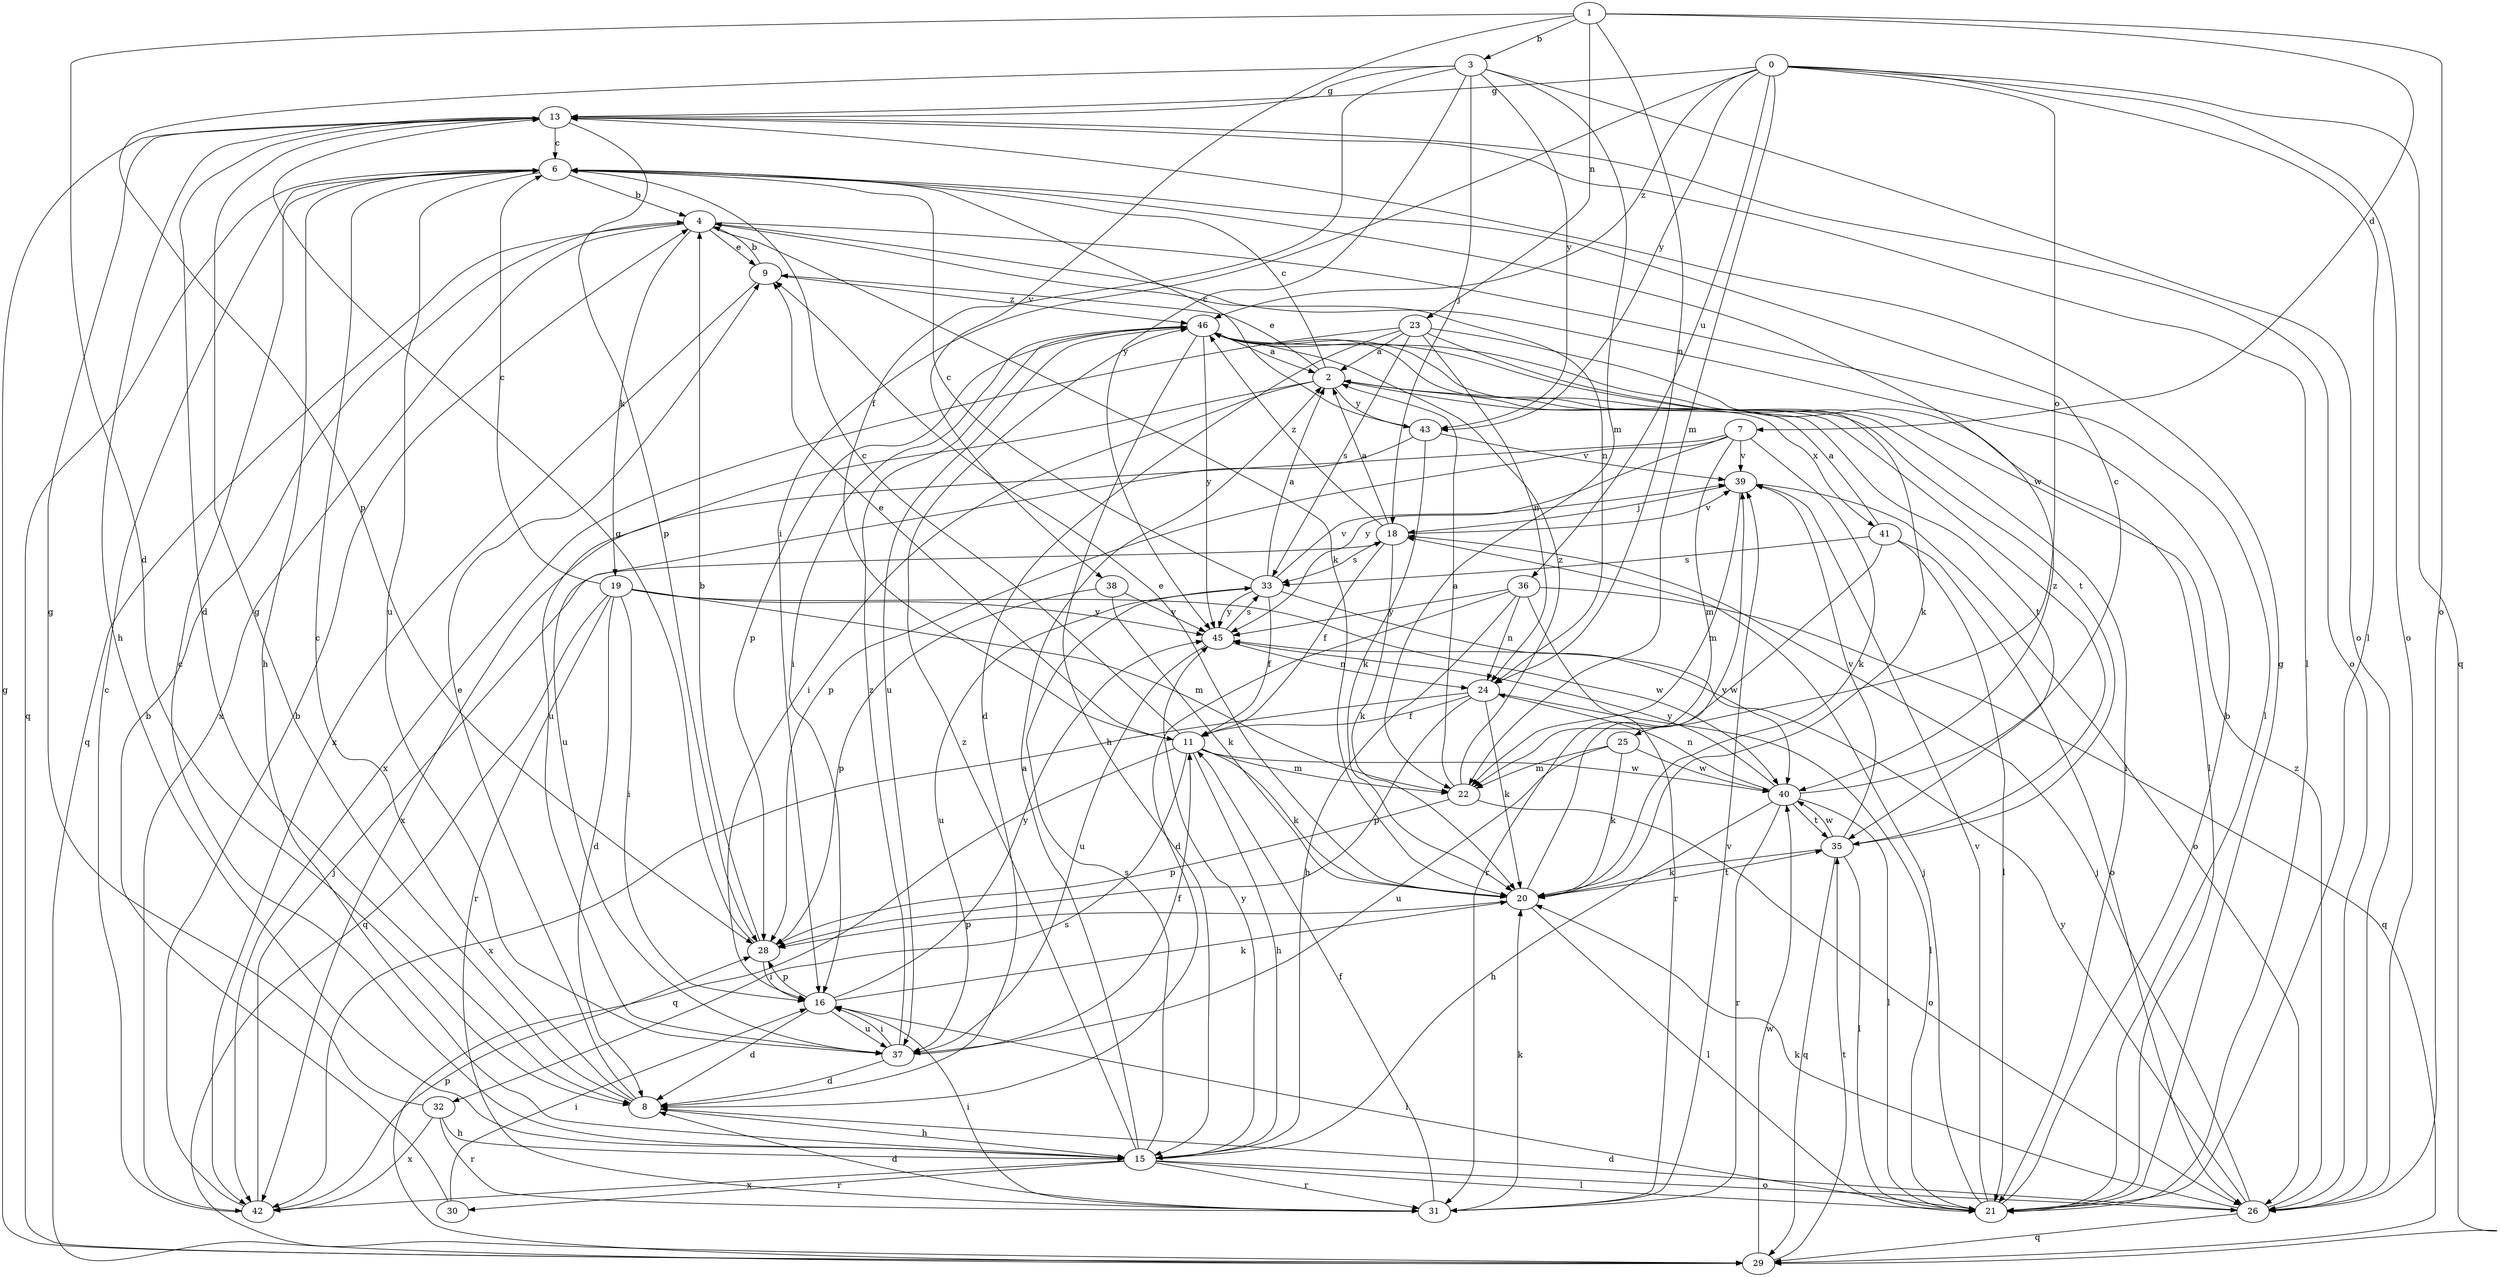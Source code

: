 strict digraph  {
0;
1;
2;
3;
4;
6;
7;
8;
9;
11;
13;
15;
16;
18;
19;
20;
21;
22;
23;
24;
25;
26;
28;
29;
30;
31;
32;
33;
35;
36;
37;
38;
39;
40;
41;
42;
43;
45;
46;
0 -> 13  [label=g];
0 -> 16  [label=i];
0 -> 21  [label=l];
0 -> 22  [label=m];
0 -> 25  [label=o];
0 -> 26  [label=o];
0 -> 29  [label=q];
0 -> 36  [label=u];
0 -> 43  [label=y];
0 -> 46  [label=z];
1 -> 3  [label=b];
1 -> 7  [label=d];
1 -> 8  [label=d];
1 -> 23  [label=n];
1 -> 24  [label=n];
1 -> 26  [label=o];
1 -> 38  [label=v];
2 -> 6  [label=c];
2 -> 9  [label=e];
2 -> 16  [label=i];
2 -> 35  [label=t];
2 -> 37  [label=u];
2 -> 41  [label=x];
2 -> 43  [label=y];
3 -> 11  [label=f];
3 -> 13  [label=g];
3 -> 18  [label=j];
3 -> 22  [label=m];
3 -> 26  [label=o];
3 -> 28  [label=p];
3 -> 43  [label=y];
3 -> 45  [label=y];
4 -> 9  [label=e];
4 -> 19  [label=k];
4 -> 20  [label=k];
4 -> 21  [label=l];
4 -> 24  [label=n];
4 -> 29  [label=q];
4 -> 42  [label=x];
6 -> 4  [label=b];
6 -> 15  [label=h];
6 -> 29  [label=q];
6 -> 37  [label=u];
6 -> 40  [label=w];
7 -> 20  [label=k];
7 -> 22  [label=m];
7 -> 28  [label=p];
7 -> 39  [label=v];
7 -> 42  [label=x];
7 -> 45  [label=y];
8 -> 6  [label=c];
8 -> 9  [label=e];
8 -> 13  [label=g];
8 -> 15  [label=h];
9 -> 4  [label=b];
9 -> 42  [label=x];
9 -> 46  [label=z];
11 -> 6  [label=c];
11 -> 9  [label=e];
11 -> 15  [label=h];
11 -> 20  [label=k];
11 -> 22  [label=m];
11 -> 29  [label=q];
11 -> 32  [label=s];
11 -> 40  [label=w];
13 -> 6  [label=c];
13 -> 8  [label=d];
13 -> 15  [label=h];
13 -> 21  [label=l];
13 -> 26  [label=o];
13 -> 28  [label=p];
15 -> 2  [label=a];
15 -> 6  [label=c];
15 -> 21  [label=l];
15 -> 26  [label=o];
15 -> 30  [label=r];
15 -> 31  [label=r];
15 -> 33  [label=s];
15 -> 42  [label=x];
15 -> 45  [label=y];
15 -> 46  [label=z];
16 -> 8  [label=d];
16 -> 20  [label=k];
16 -> 21  [label=l];
16 -> 28  [label=p];
16 -> 37  [label=u];
16 -> 45  [label=y];
18 -> 2  [label=a];
18 -> 11  [label=f];
18 -> 20  [label=k];
18 -> 33  [label=s];
18 -> 39  [label=v];
18 -> 46  [label=z];
19 -> 6  [label=c];
19 -> 8  [label=d];
19 -> 16  [label=i];
19 -> 22  [label=m];
19 -> 29  [label=q];
19 -> 31  [label=r];
19 -> 40  [label=w];
19 -> 45  [label=y];
20 -> 9  [label=e];
20 -> 21  [label=l];
20 -> 28  [label=p];
20 -> 35  [label=t];
20 -> 39  [label=v];
21 -> 4  [label=b];
21 -> 13  [label=g];
21 -> 18  [label=j];
21 -> 39  [label=v];
22 -> 2  [label=a];
22 -> 26  [label=o];
22 -> 28  [label=p];
22 -> 46  [label=z];
23 -> 2  [label=a];
23 -> 8  [label=d];
23 -> 20  [label=k];
23 -> 21  [label=l];
23 -> 24  [label=n];
23 -> 33  [label=s];
23 -> 42  [label=x];
24 -> 11  [label=f];
24 -> 20  [label=k];
24 -> 21  [label=l];
24 -> 28  [label=p];
24 -> 42  [label=x];
25 -> 20  [label=k];
25 -> 22  [label=m];
25 -> 37  [label=u];
25 -> 40  [label=w];
26 -> 8  [label=d];
26 -> 18  [label=j];
26 -> 20  [label=k];
26 -> 29  [label=q];
26 -> 45  [label=y];
26 -> 46  [label=z];
28 -> 4  [label=b];
28 -> 13  [label=g];
28 -> 16  [label=i];
29 -> 13  [label=g];
29 -> 35  [label=t];
29 -> 40  [label=w];
30 -> 4  [label=b];
30 -> 16  [label=i];
31 -> 8  [label=d];
31 -> 11  [label=f];
31 -> 16  [label=i];
31 -> 20  [label=k];
31 -> 39  [label=v];
32 -> 13  [label=g];
32 -> 15  [label=h];
32 -> 31  [label=r];
32 -> 42  [label=x];
33 -> 2  [label=a];
33 -> 6  [label=c];
33 -> 11  [label=f];
33 -> 37  [label=u];
33 -> 39  [label=v];
33 -> 40  [label=w];
33 -> 45  [label=y];
35 -> 20  [label=k];
35 -> 21  [label=l];
35 -> 29  [label=q];
35 -> 39  [label=v];
35 -> 40  [label=w];
35 -> 46  [label=z];
36 -> 8  [label=d];
36 -> 15  [label=h];
36 -> 24  [label=n];
36 -> 29  [label=q];
36 -> 31  [label=r];
36 -> 45  [label=y];
37 -> 8  [label=d];
37 -> 11  [label=f];
37 -> 16  [label=i];
37 -> 46  [label=z];
38 -> 20  [label=k];
38 -> 28  [label=p];
38 -> 45  [label=y];
39 -> 18  [label=j];
39 -> 22  [label=m];
39 -> 26  [label=o];
40 -> 6  [label=c];
40 -> 15  [label=h];
40 -> 21  [label=l];
40 -> 24  [label=n];
40 -> 31  [label=r];
40 -> 35  [label=t];
40 -> 45  [label=y];
41 -> 2  [label=a];
41 -> 21  [label=l];
41 -> 26  [label=o];
41 -> 31  [label=r];
41 -> 33  [label=s];
42 -> 4  [label=b];
42 -> 6  [label=c];
42 -> 18  [label=j];
42 -> 28  [label=p];
43 -> 6  [label=c];
43 -> 20  [label=k];
43 -> 37  [label=u];
43 -> 39  [label=v];
45 -> 24  [label=n];
45 -> 33  [label=s];
45 -> 37  [label=u];
46 -> 2  [label=a];
46 -> 15  [label=h];
46 -> 16  [label=i];
46 -> 21  [label=l];
46 -> 28  [label=p];
46 -> 35  [label=t];
46 -> 37  [label=u];
46 -> 45  [label=y];
}

